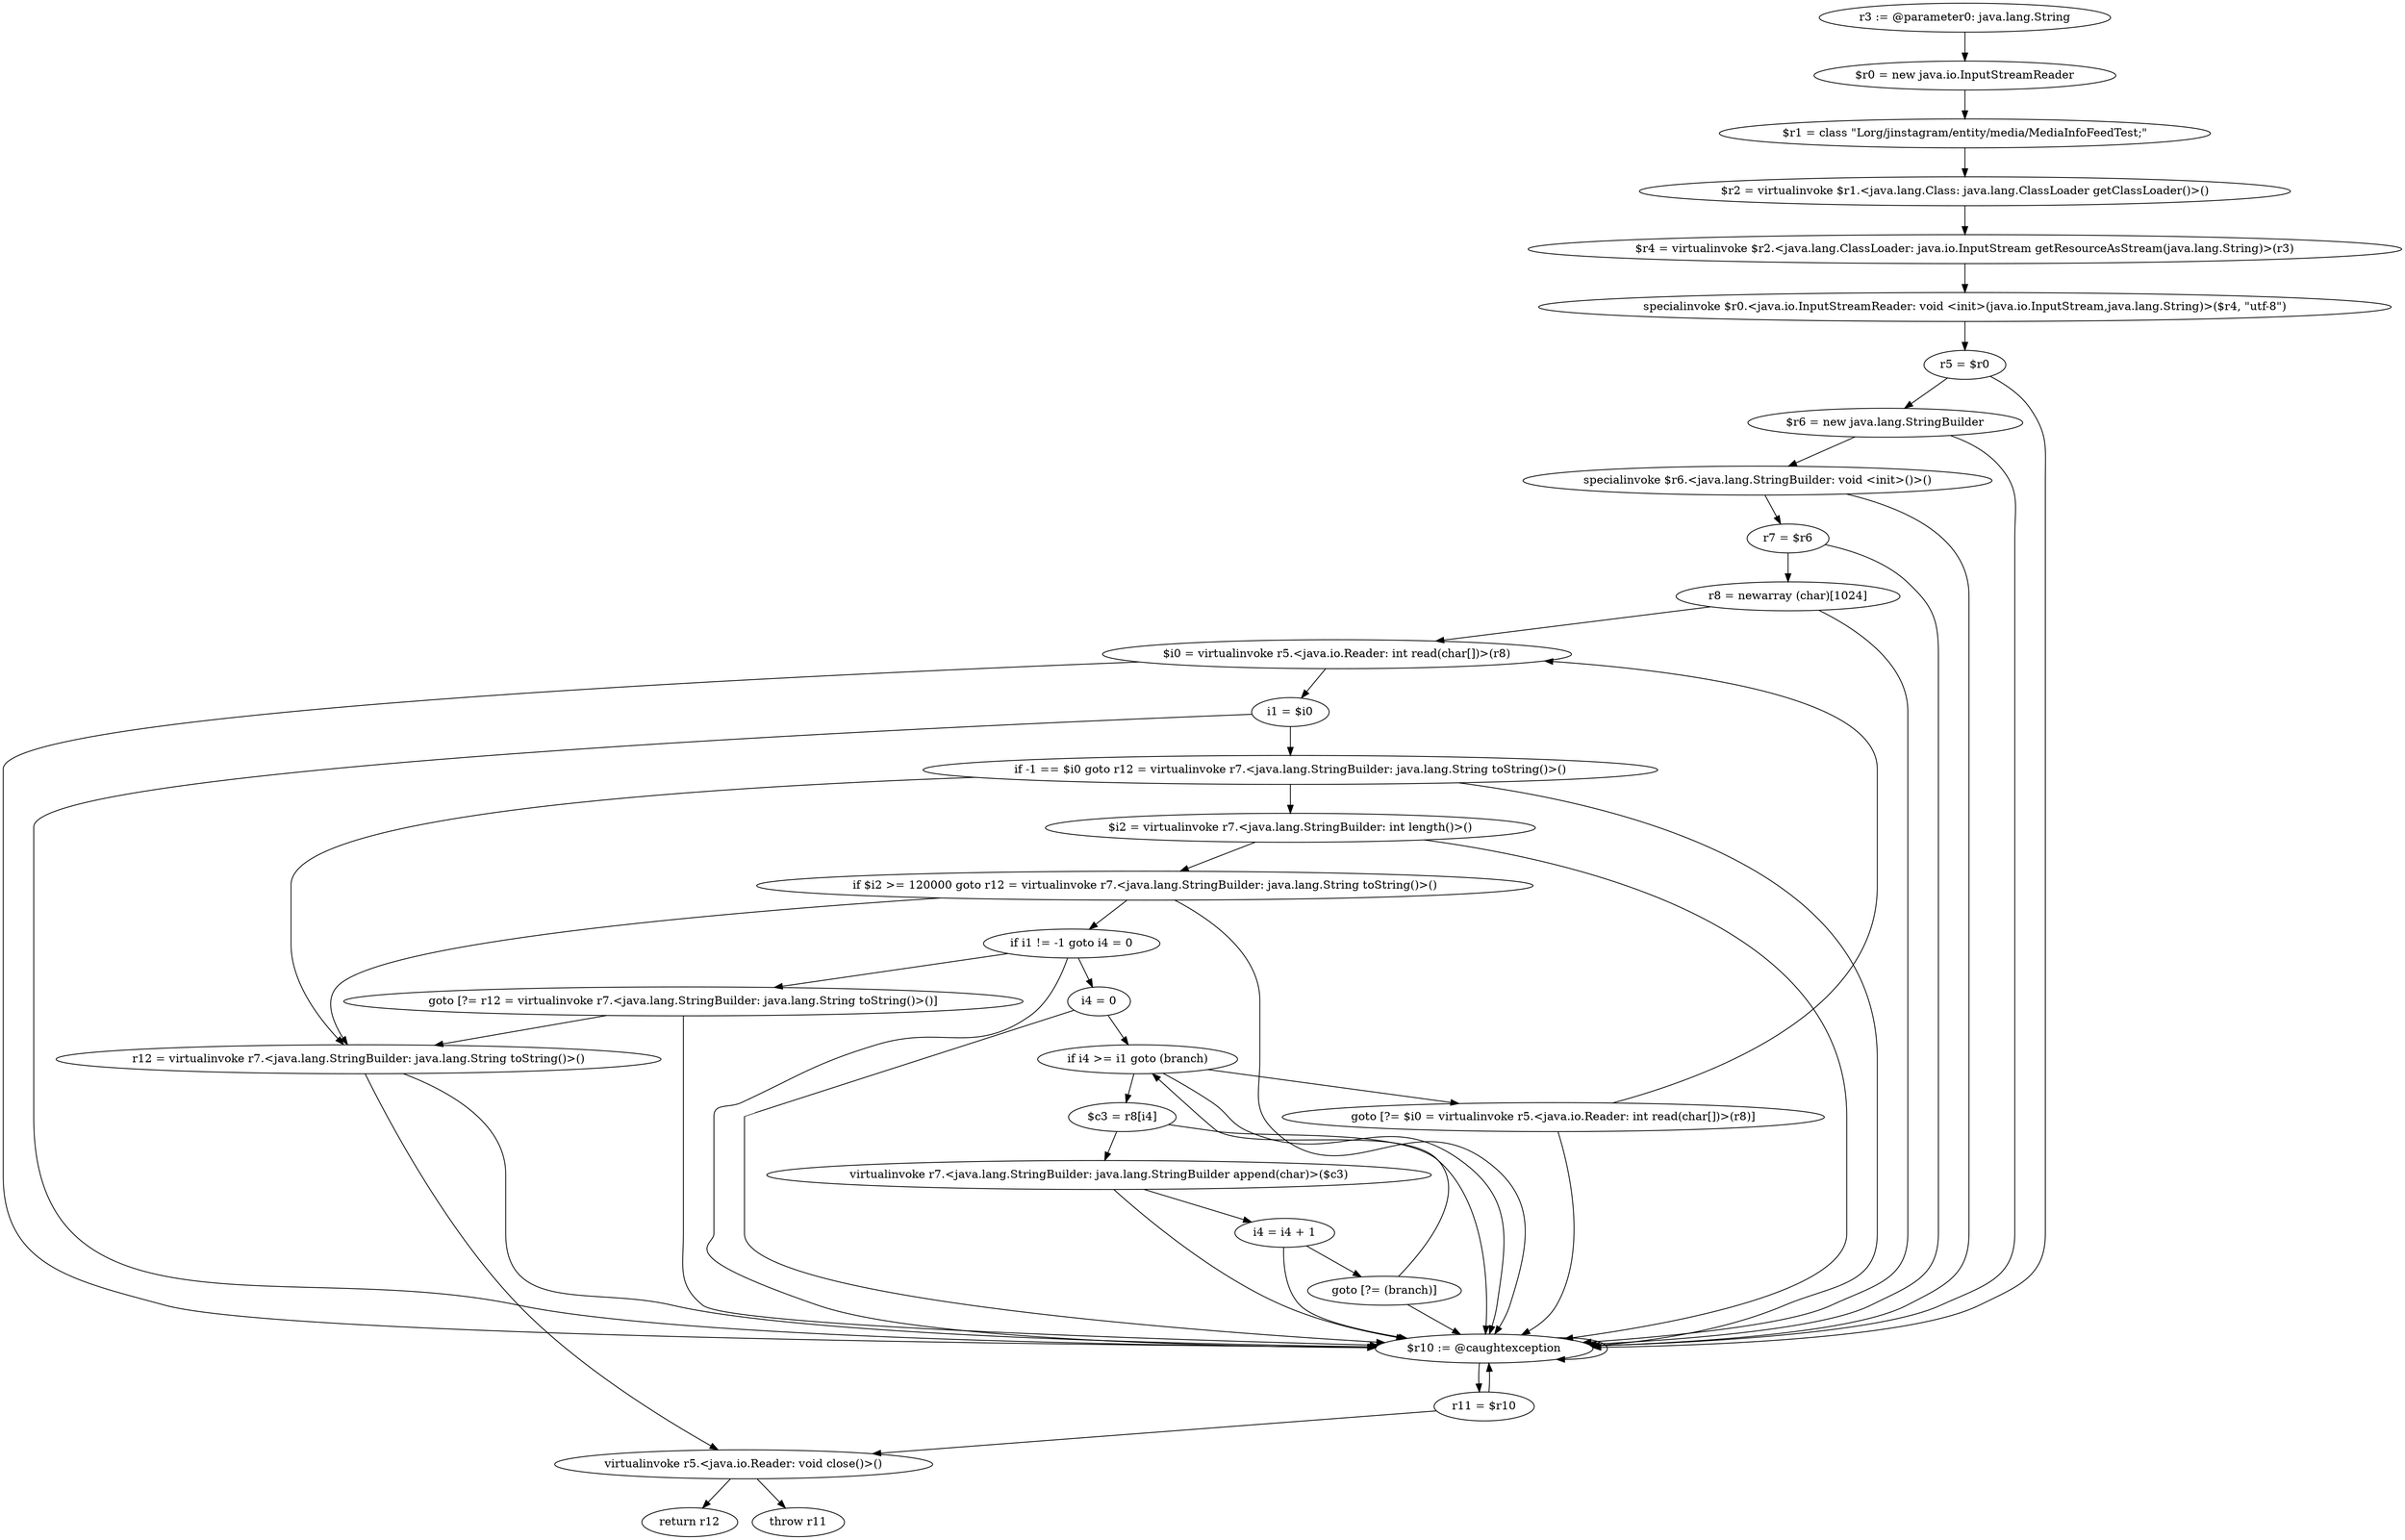 digraph "unitGraph" {
    "r3 := @parameter0: java.lang.String"
    "$r0 = new java.io.InputStreamReader"
    "$r1 = class \"Lorg/jinstagram/entity/media/MediaInfoFeedTest;\""
    "$r2 = virtualinvoke $r1.<java.lang.Class: java.lang.ClassLoader getClassLoader()>()"
    "$r4 = virtualinvoke $r2.<java.lang.ClassLoader: java.io.InputStream getResourceAsStream(java.lang.String)>(r3)"
    "specialinvoke $r0.<java.io.InputStreamReader: void <init>(java.io.InputStream,java.lang.String)>($r4, \"utf-8\")"
    "r5 = $r0"
    "$r6 = new java.lang.StringBuilder"
    "specialinvoke $r6.<java.lang.StringBuilder: void <init>()>()"
    "r7 = $r6"
    "r8 = newarray (char)[1024]"
    "$i0 = virtualinvoke r5.<java.io.Reader: int read(char[])>(r8)"
    "i1 = $i0"
    "if -1 == $i0 goto r12 = virtualinvoke r7.<java.lang.StringBuilder: java.lang.String toString()>()"
    "$i2 = virtualinvoke r7.<java.lang.StringBuilder: int length()>()"
    "if $i2 >= 120000 goto r12 = virtualinvoke r7.<java.lang.StringBuilder: java.lang.String toString()>()"
    "if i1 != -1 goto i4 = 0"
    "goto [?= r12 = virtualinvoke r7.<java.lang.StringBuilder: java.lang.String toString()>()]"
    "i4 = 0"
    "if i4 >= i1 goto (branch)"
    "$c3 = r8[i4]"
    "virtualinvoke r7.<java.lang.StringBuilder: java.lang.StringBuilder append(char)>($c3)"
    "i4 = i4 + 1"
    "goto [?= (branch)]"
    "goto [?= $i0 = virtualinvoke r5.<java.io.Reader: int read(char[])>(r8)]"
    "r12 = virtualinvoke r7.<java.lang.StringBuilder: java.lang.String toString()>()"
    "virtualinvoke r5.<java.io.Reader: void close()>()"
    "return r12"
    "$r10 := @caughtexception"
    "r11 = $r10"
    "throw r11"
    "r3 := @parameter0: java.lang.String"->"$r0 = new java.io.InputStreamReader";
    "$r0 = new java.io.InputStreamReader"->"$r1 = class \"Lorg/jinstagram/entity/media/MediaInfoFeedTest;\"";
    "$r1 = class \"Lorg/jinstagram/entity/media/MediaInfoFeedTest;\""->"$r2 = virtualinvoke $r1.<java.lang.Class: java.lang.ClassLoader getClassLoader()>()";
    "$r2 = virtualinvoke $r1.<java.lang.Class: java.lang.ClassLoader getClassLoader()>()"->"$r4 = virtualinvoke $r2.<java.lang.ClassLoader: java.io.InputStream getResourceAsStream(java.lang.String)>(r3)";
    "$r4 = virtualinvoke $r2.<java.lang.ClassLoader: java.io.InputStream getResourceAsStream(java.lang.String)>(r3)"->"specialinvoke $r0.<java.io.InputStreamReader: void <init>(java.io.InputStream,java.lang.String)>($r4, \"utf-8\")";
    "specialinvoke $r0.<java.io.InputStreamReader: void <init>(java.io.InputStream,java.lang.String)>($r4, \"utf-8\")"->"r5 = $r0";
    "r5 = $r0"->"$r6 = new java.lang.StringBuilder";
    "r5 = $r0"->"$r10 := @caughtexception";
    "$r6 = new java.lang.StringBuilder"->"specialinvoke $r6.<java.lang.StringBuilder: void <init>()>()";
    "$r6 = new java.lang.StringBuilder"->"$r10 := @caughtexception";
    "specialinvoke $r6.<java.lang.StringBuilder: void <init>()>()"->"r7 = $r6";
    "specialinvoke $r6.<java.lang.StringBuilder: void <init>()>()"->"$r10 := @caughtexception";
    "r7 = $r6"->"r8 = newarray (char)[1024]";
    "r7 = $r6"->"$r10 := @caughtexception";
    "r8 = newarray (char)[1024]"->"$i0 = virtualinvoke r5.<java.io.Reader: int read(char[])>(r8)";
    "r8 = newarray (char)[1024]"->"$r10 := @caughtexception";
    "$i0 = virtualinvoke r5.<java.io.Reader: int read(char[])>(r8)"->"i1 = $i0";
    "$i0 = virtualinvoke r5.<java.io.Reader: int read(char[])>(r8)"->"$r10 := @caughtexception";
    "i1 = $i0"->"if -1 == $i0 goto r12 = virtualinvoke r7.<java.lang.StringBuilder: java.lang.String toString()>()";
    "i1 = $i0"->"$r10 := @caughtexception";
    "if -1 == $i0 goto r12 = virtualinvoke r7.<java.lang.StringBuilder: java.lang.String toString()>()"->"$i2 = virtualinvoke r7.<java.lang.StringBuilder: int length()>()";
    "if -1 == $i0 goto r12 = virtualinvoke r7.<java.lang.StringBuilder: java.lang.String toString()>()"->"r12 = virtualinvoke r7.<java.lang.StringBuilder: java.lang.String toString()>()";
    "if -1 == $i0 goto r12 = virtualinvoke r7.<java.lang.StringBuilder: java.lang.String toString()>()"->"$r10 := @caughtexception";
    "$i2 = virtualinvoke r7.<java.lang.StringBuilder: int length()>()"->"if $i2 >= 120000 goto r12 = virtualinvoke r7.<java.lang.StringBuilder: java.lang.String toString()>()";
    "$i2 = virtualinvoke r7.<java.lang.StringBuilder: int length()>()"->"$r10 := @caughtexception";
    "if $i2 >= 120000 goto r12 = virtualinvoke r7.<java.lang.StringBuilder: java.lang.String toString()>()"->"if i1 != -1 goto i4 = 0";
    "if $i2 >= 120000 goto r12 = virtualinvoke r7.<java.lang.StringBuilder: java.lang.String toString()>()"->"r12 = virtualinvoke r7.<java.lang.StringBuilder: java.lang.String toString()>()";
    "if $i2 >= 120000 goto r12 = virtualinvoke r7.<java.lang.StringBuilder: java.lang.String toString()>()"->"$r10 := @caughtexception";
    "if i1 != -1 goto i4 = 0"->"goto [?= r12 = virtualinvoke r7.<java.lang.StringBuilder: java.lang.String toString()>()]";
    "if i1 != -1 goto i4 = 0"->"i4 = 0";
    "if i1 != -1 goto i4 = 0"->"$r10 := @caughtexception";
    "goto [?= r12 = virtualinvoke r7.<java.lang.StringBuilder: java.lang.String toString()>()]"->"r12 = virtualinvoke r7.<java.lang.StringBuilder: java.lang.String toString()>()";
    "goto [?= r12 = virtualinvoke r7.<java.lang.StringBuilder: java.lang.String toString()>()]"->"$r10 := @caughtexception";
    "i4 = 0"->"if i4 >= i1 goto (branch)";
    "i4 = 0"->"$r10 := @caughtexception";
    "if i4 >= i1 goto (branch)"->"$c3 = r8[i4]";
    "if i4 >= i1 goto (branch)"->"goto [?= $i0 = virtualinvoke r5.<java.io.Reader: int read(char[])>(r8)]";
    "if i4 >= i1 goto (branch)"->"$r10 := @caughtexception";
    "$c3 = r8[i4]"->"virtualinvoke r7.<java.lang.StringBuilder: java.lang.StringBuilder append(char)>($c3)";
    "$c3 = r8[i4]"->"$r10 := @caughtexception";
    "virtualinvoke r7.<java.lang.StringBuilder: java.lang.StringBuilder append(char)>($c3)"->"i4 = i4 + 1";
    "virtualinvoke r7.<java.lang.StringBuilder: java.lang.StringBuilder append(char)>($c3)"->"$r10 := @caughtexception";
    "i4 = i4 + 1"->"goto [?= (branch)]";
    "i4 = i4 + 1"->"$r10 := @caughtexception";
    "goto [?= (branch)]"->"if i4 >= i1 goto (branch)";
    "goto [?= (branch)]"->"$r10 := @caughtexception";
    "goto [?= $i0 = virtualinvoke r5.<java.io.Reader: int read(char[])>(r8)]"->"$i0 = virtualinvoke r5.<java.io.Reader: int read(char[])>(r8)";
    "goto [?= $i0 = virtualinvoke r5.<java.io.Reader: int read(char[])>(r8)]"->"$r10 := @caughtexception";
    "r12 = virtualinvoke r7.<java.lang.StringBuilder: java.lang.String toString()>()"->"virtualinvoke r5.<java.io.Reader: void close()>()";
    "r12 = virtualinvoke r7.<java.lang.StringBuilder: java.lang.String toString()>()"->"$r10 := @caughtexception";
    "virtualinvoke r5.<java.io.Reader: void close()>()"->"return r12";
    "$r10 := @caughtexception"->"r11 = $r10";
    "$r10 := @caughtexception"->"$r10 := @caughtexception";
    "r11 = $r10"->"virtualinvoke r5.<java.io.Reader: void close()>()";
    "r11 = $r10"->"$r10 := @caughtexception";
    "virtualinvoke r5.<java.io.Reader: void close()>()"->"throw r11";
}
